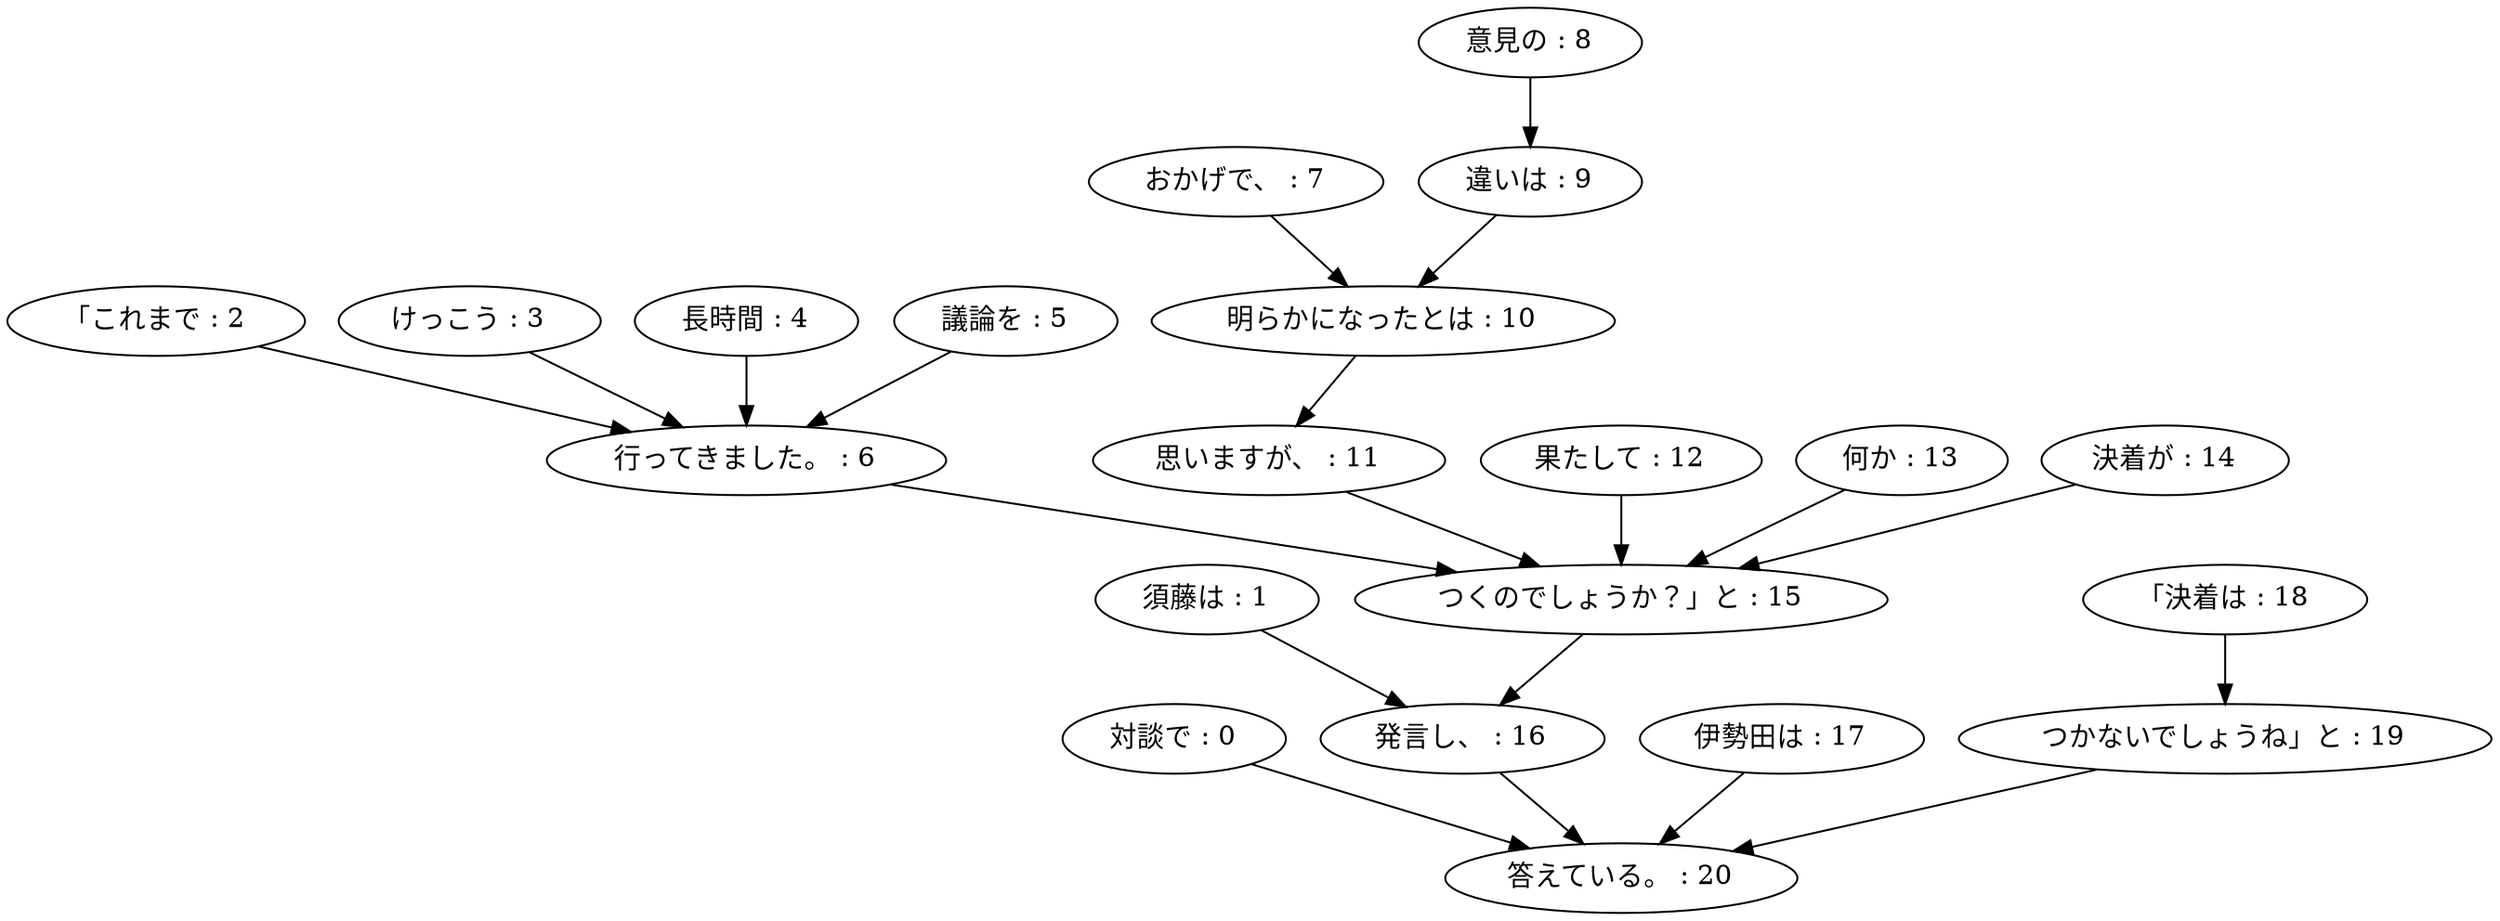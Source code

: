 digraph  AI  {
" 対談で : 0 " ," 須藤は : 1 " ," 「これまで : 2 " ," けっこう : 3 " ," 長時間 : 4 " ," 議論を : 5 " ," 行ってきました。 : 6 " ," おかげで、 : 7 " ," 意見の : 8 " ," 違いは : 9 " ," 明らかになったとは : 10 " ," 思いますが、 : 11 " ," 果たして : 12 " ," 何か : 13 " ," 決着が : 14 " ," つくのでしょうか？」と : 15 " ," 発言し、 : 16 " ," 伊勢田は : 17 " ," 「決着は : 18 " ," つかないでしょうね」と : 19 " ," 答えている。 : 20 " ;
" 対談で : 0 "  ->  " 答えている。 : 20 " ;
" 須藤は : 1 "  ->  " 発言し、 : 16 " ;
" 「これまで : 2 "  ->  " 行ってきました。 : 6 " ;
" けっこう : 3 "  ->  " 行ってきました。 : 6 " ;
" 長時間 : 4 "  ->  " 行ってきました。 : 6 " ;
" 議論を : 5 "  ->  " 行ってきました。 : 6 " ;
" 行ってきました。 : 6 "  ->  " つくのでしょうか？」と : 15 " ;
" おかげで、 : 7 "  ->  " 明らかになったとは : 10 " ;
" 意見の : 8 "  ->  " 違いは : 9 " ;
" 違いは : 9 "  ->  " 明らかになったとは : 10 " ;
" 明らかになったとは : 10 "  ->  " 思いますが、 : 11 " ;
" 思いますが、 : 11 "  ->  " つくのでしょうか？」と : 15 " ;
" 果たして : 12 "  ->  " つくのでしょうか？」と : 15 " ;
" 何か : 13 "  ->  " つくのでしょうか？」と : 15 " ;
" 決着が : 14 "  ->  " つくのでしょうか？」と : 15 " ;
" つくのでしょうか？」と : 15 "  ->  " 発言し、 : 16 " ;
" 発言し、 : 16 "  ->  " 答えている。 : 20 " ;
" 伊勢田は : 17 "  ->  " 答えている。 : 20 " ;
" 「決着は : 18 "  ->  " つかないでしょうね」と : 19 " ;
" つかないでしょうね」と : 19 "  ->  " 答えている。 : 20 " ;
}